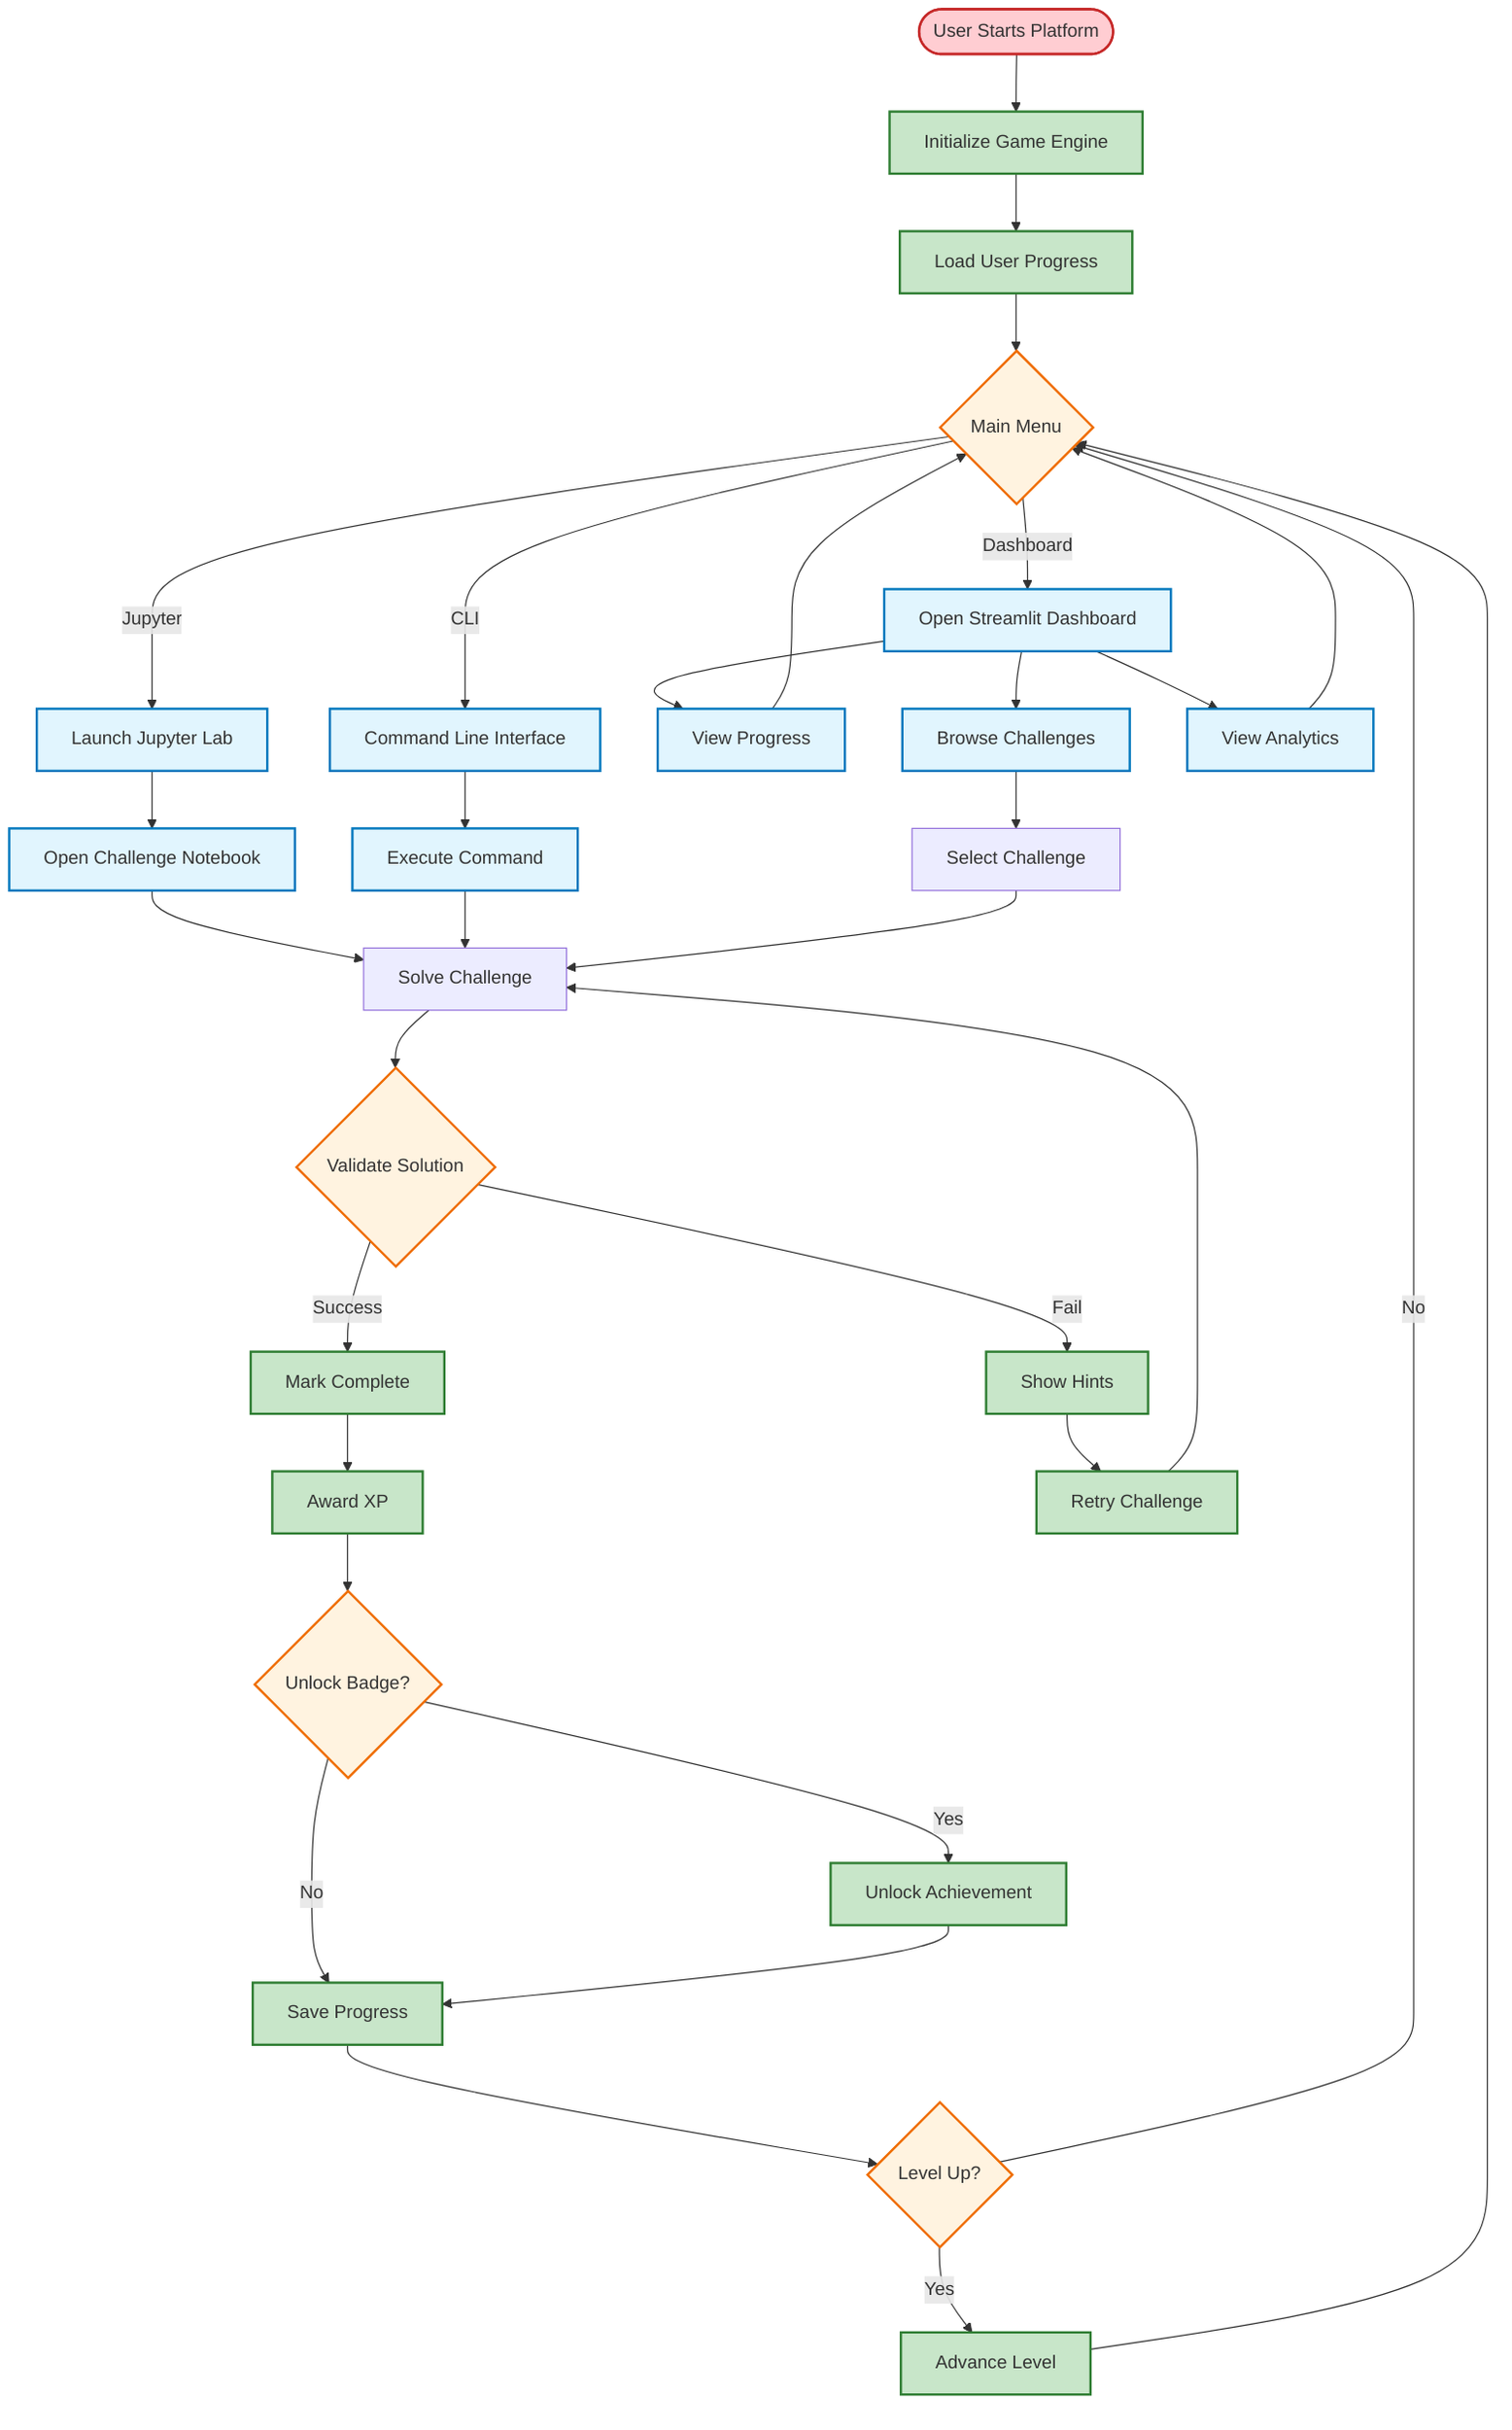 flowchart TD
    START([User Starts Platform]) --> INIT[Initialize Game Engine]
    INIT --> LOAD[Load User Progress]
    LOAD --> MAIN{Main Menu}

    MAIN -->|Dashboard| DASH[Open Streamlit Dashboard]
    MAIN -->|Jupyter| JUPYTER[Launch Jupyter Lab]
    MAIN -->|CLI| CLI[Command Line Interface]

    DASH --> PROGRESS[View Progress]
    DASH --> CHALLENGES[Browse Challenges]
    DASH --> ANALYTICS[View Analytics]

    JUPYTER --> NOTEBOOK[Open Challenge Notebook]
    CLI --> COMMAND[Execute Command]

    CHALLENGES --> SELECT[Select Challenge]
    NOTEBOOK --> SOLVE[Solve Challenge]
    COMMAND --> SOLVE

    SELECT --> SOLVE
    SOLVE --> VALIDATE{Validate Solution}

    VALIDATE -->|Success| COMPLETE[Mark Complete]
    VALIDATE -->|Fail| HINT[Show Hints]

    COMPLETE --> XP[Award XP]
    XP --> BADGE{Unlock Badge?}

    BADGE -->|Yes| UNLOCK[Unlock Achievement]
    BADGE -->|No| SAVE[Save Progress]
    UNLOCK --> SAVE

    HINT --> RETRY[Retry Challenge]
    RETRY --> SOLVE

    SAVE --> LEVEL{Level Up?}
    LEVEL -->|Yes| LEVELUP[Advance Level]
    LEVEL -->|No| MAIN
    LEVELUP --> MAIN

    PROGRESS --> MAIN
    ANALYTICS --> MAIN

    %% Styling
    classDef startEnd fill:#ffcdd2,stroke:#c62828,stroke-width:2px
    classDef process fill:#c8e6c9,stroke:#2e7d32,stroke-width:2px
    classDef decision fill:#fff3e0,stroke:#ef6c00,stroke-width:2px
    classDef ui fill:#e1f5fe,stroke:#0277bd,stroke-width:2px

    class START startEnd
    class INIT,LOAD,COMPLETE,XP,UNLOCK,SAVE,LEVELUP,HINT,RETRY process
    class MAIN,VALIDATE,BADGE,LEVEL decision
    class DASH,JUPYTER,CLI,PROGRESS,CHALLENGES,ANALYTICS,NOTEBOOK,COMMAND ui
